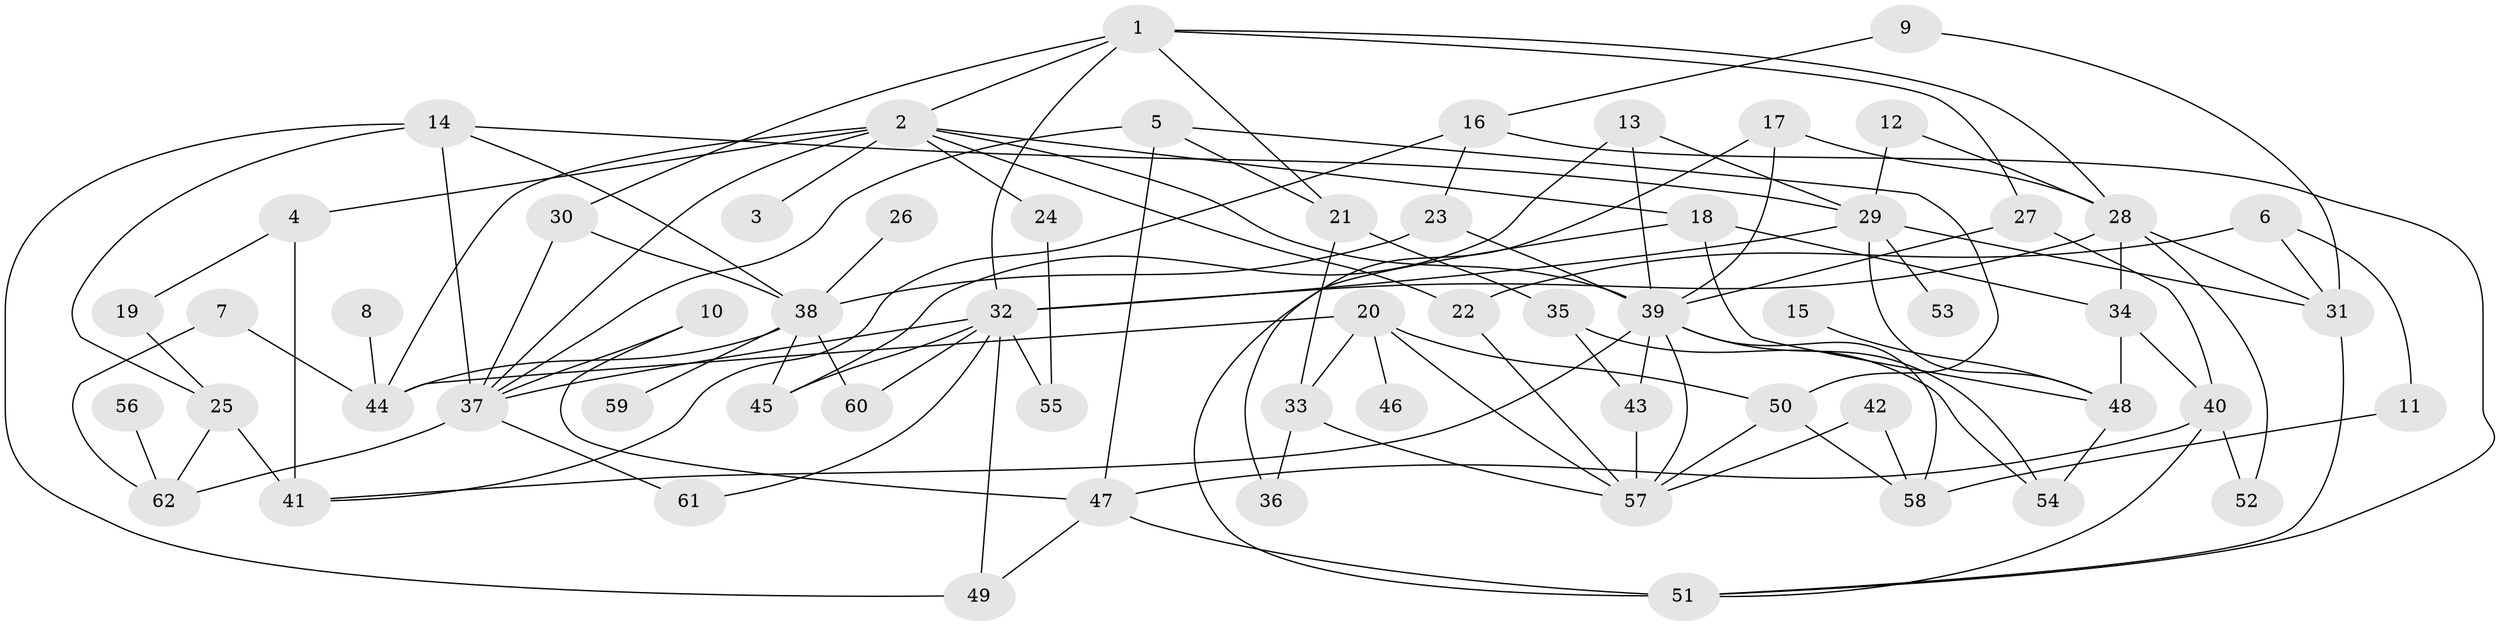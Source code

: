 // original degree distribution, {6: 0.056910569105691054, 5: 0.07317073170731707, 7: 0.016260162601626018, 3: 0.24390243902439024, 4: 0.11382113821138211, 1: 0.18699186991869918, 8: 0.016260162601626018, 2: 0.2926829268292683}
// Generated by graph-tools (version 1.1) at 2025/49/03/09/25 03:49:20]
// undirected, 62 vertices, 114 edges
graph export_dot {
graph [start="1"]
  node [color=gray90,style=filled];
  1;
  2;
  3;
  4;
  5;
  6;
  7;
  8;
  9;
  10;
  11;
  12;
  13;
  14;
  15;
  16;
  17;
  18;
  19;
  20;
  21;
  22;
  23;
  24;
  25;
  26;
  27;
  28;
  29;
  30;
  31;
  32;
  33;
  34;
  35;
  36;
  37;
  38;
  39;
  40;
  41;
  42;
  43;
  44;
  45;
  46;
  47;
  48;
  49;
  50;
  51;
  52;
  53;
  54;
  55;
  56;
  57;
  58;
  59;
  60;
  61;
  62;
  1 -- 2 [weight=1.0];
  1 -- 21 [weight=1.0];
  1 -- 27 [weight=1.0];
  1 -- 28 [weight=1.0];
  1 -- 30 [weight=1.0];
  1 -- 32 [weight=1.0];
  2 -- 3 [weight=1.0];
  2 -- 4 [weight=1.0];
  2 -- 18 [weight=1.0];
  2 -- 22 [weight=1.0];
  2 -- 24 [weight=1.0];
  2 -- 37 [weight=1.0];
  2 -- 39 [weight=1.0];
  2 -- 44 [weight=1.0];
  4 -- 19 [weight=1.0];
  4 -- 41 [weight=1.0];
  5 -- 21 [weight=1.0];
  5 -- 37 [weight=1.0];
  5 -- 47 [weight=1.0];
  5 -- 50 [weight=1.0];
  6 -- 11 [weight=1.0];
  6 -- 22 [weight=1.0];
  6 -- 31 [weight=1.0];
  7 -- 44 [weight=1.0];
  7 -- 62 [weight=1.0];
  8 -- 44 [weight=1.0];
  9 -- 16 [weight=1.0];
  9 -- 31 [weight=1.0];
  10 -- 37 [weight=1.0];
  10 -- 47 [weight=1.0];
  11 -- 58 [weight=1.0];
  12 -- 28 [weight=1.0];
  12 -- 29 [weight=1.0];
  13 -- 29 [weight=1.0];
  13 -- 39 [weight=1.0];
  13 -- 45 [weight=1.0];
  14 -- 25 [weight=1.0];
  14 -- 29 [weight=1.0];
  14 -- 37 [weight=1.0];
  14 -- 38 [weight=1.0];
  14 -- 49 [weight=1.0];
  15 -- 48 [weight=1.0];
  16 -- 23 [weight=1.0];
  16 -- 41 [weight=1.0];
  16 -- 51 [weight=1.0];
  17 -- 28 [weight=1.0];
  17 -- 36 [weight=1.0];
  17 -- 39 [weight=1.0];
  18 -- 34 [weight=1.0];
  18 -- 48 [weight=1.0];
  18 -- 51 [weight=1.0];
  19 -- 25 [weight=1.0];
  20 -- 33 [weight=1.0];
  20 -- 44 [weight=1.0];
  20 -- 46 [weight=1.0];
  20 -- 50 [weight=1.0];
  20 -- 57 [weight=1.0];
  21 -- 33 [weight=1.0];
  21 -- 35 [weight=1.0];
  22 -- 57 [weight=1.0];
  23 -- 38 [weight=1.0];
  23 -- 39 [weight=1.0];
  24 -- 55 [weight=1.0];
  25 -- 41 [weight=2.0];
  25 -- 62 [weight=1.0];
  26 -- 38 [weight=1.0];
  27 -- 39 [weight=1.0];
  27 -- 40 [weight=1.0];
  28 -- 31 [weight=1.0];
  28 -- 32 [weight=1.0];
  28 -- 34 [weight=1.0];
  28 -- 52 [weight=1.0];
  29 -- 31 [weight=1.0];
  29 -- 32 [weight=1.0];
  29 -- 48 [weight=1.0];
  29 -- 53 [weight=1.0];
  30 -- 37 [weight=1.0];
  30 -- 38 [weight=1.0];
  31 -- 51 [weight=1.0];
  32 -- 37 [weight=1.0];
  32 -- 45 [weight=1.0];
  32 -- 49 [weight=1.0];
  32 -- 55 [weight=1.0];
  32 -- 60 [weight=1.0];
  32 -- 61 [weight=1.0];
  33 -- 36 [weight=1.0];
  33 -- 57 [weight=1.0];
  34 -- 40 [weight=1.0];
  34 -- 48 [weight=1.0];
  35 -- 43 [weight=1.0];
  35 -- 54 [weight=1.0];
  37 -- 61 [weight=1.0];
  37 -- 62 [weight=1.0];
  38 -- 44 [weight=1.0];
  38 -- 45 [weight=1.0];
  38 -- 59 [weight=1.0];
  38 -- 60 [weight=1.0];
  39 -- 41 [weight=1.0];
  39 -- 43 [weight=1.0];
  39 -- 54 [weight=1.0];
  39 -- 57 [weight=1.0];
  39 -- 58 [weight=1.0];
  40 -- 47 [weight=1.0];
  40 -- 51 [weight=1.0];
  40 -- 52 [weight=1.0];
  42 -- 57 [weight=1.0];
  42 -- 58 [weight=1.0];
  43 -- 57 [weight=1.0];
  47 -- 49 [weight=1.0];
  47 -- 51 [weight=2.0];
  48 -- 54 [weight=1.0];
  50 -- 57 [weight=1.0];
  50 -- 58 [weight=1.0];
  56 -- 62 [weight=1.0];
}

